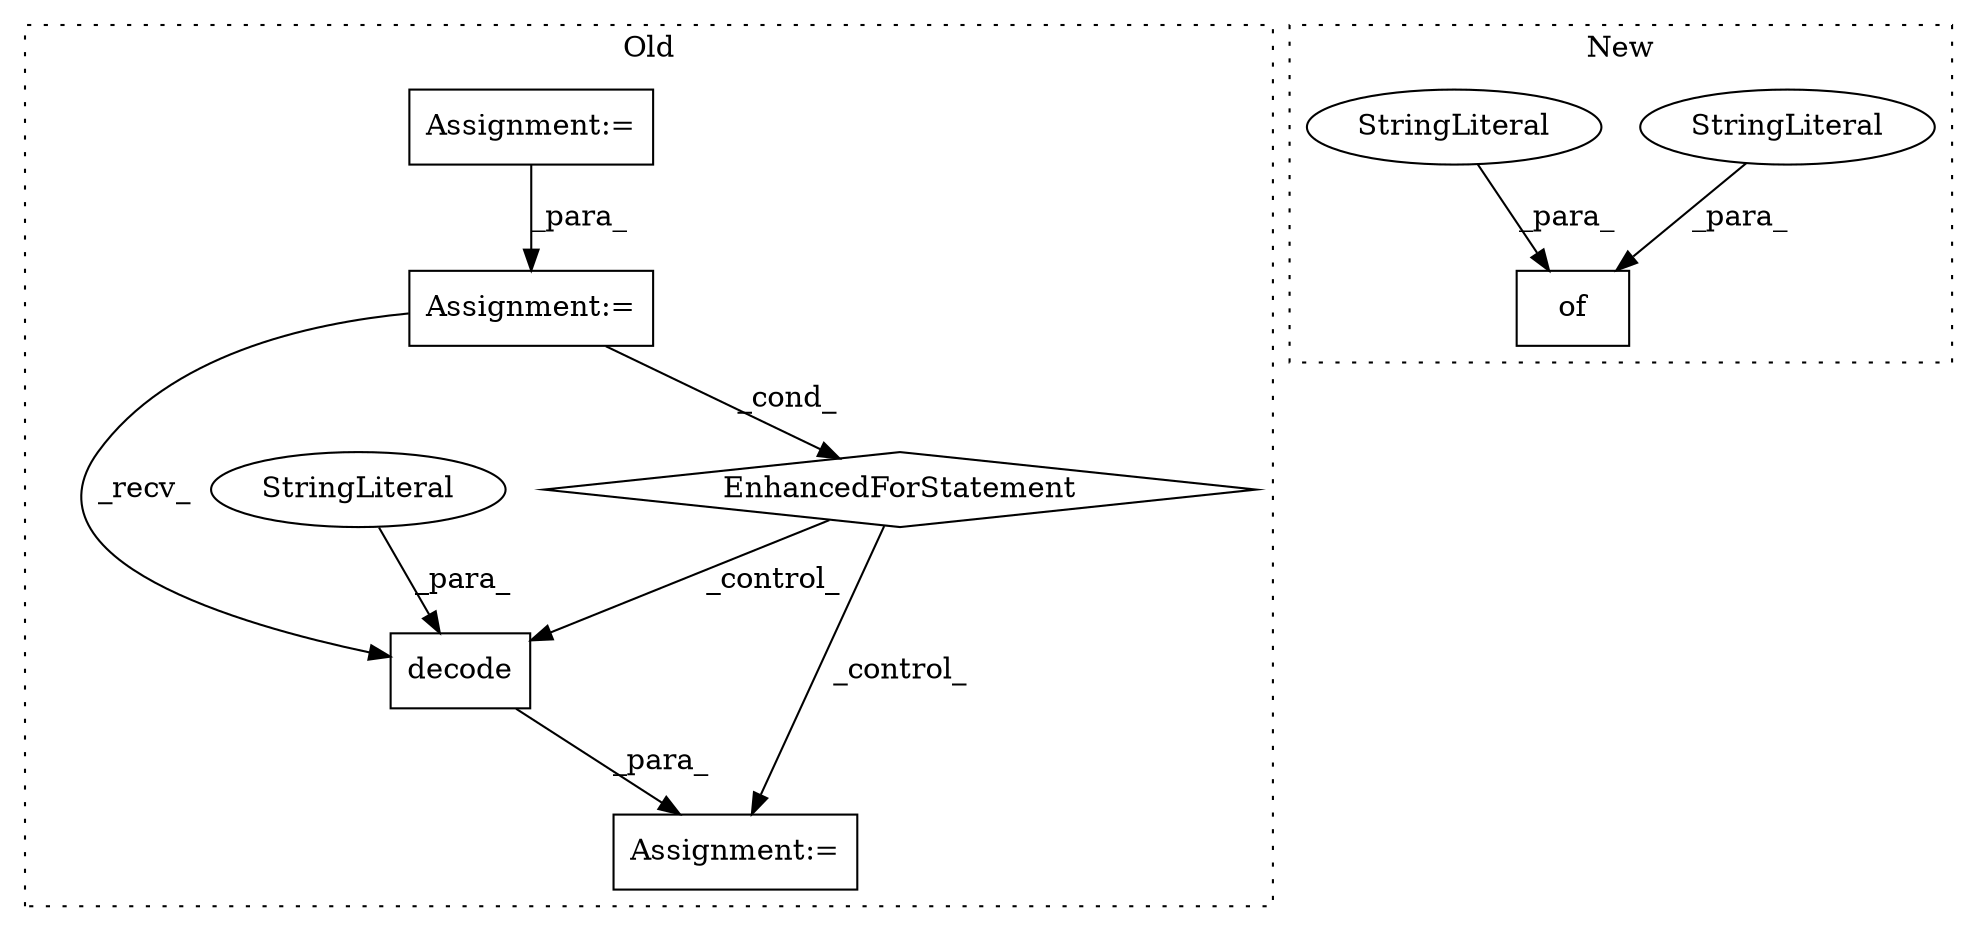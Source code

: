 digraph G {
subgraph cluster0 {
1 [label="decode" a="32" s="1585,1599" l="7,1" shape="box"];
3 [label="StringLiteral" a="45" s="1592" l="7" shape="ellipse"];
4 [label="Assignment:=" a="7" s="1579" l="1" shape="box"];
7 [label="Assignment:=" a="7" s="1354" l="1" shape="box"];
8 [label="EnhancedForStatement" a="70" s="1464,1555" l="53,2" shape="diamond"];
9 [label="Assignment:=" a="7" s="1464,1555" l="53,2" shape="box"];
label = "Old";
style="dotted";
}
subgraph cluster1 {
2 [label="of" a="32" s="1458,1569" l="3,1" shape="box"];
5 [label="StringLiteral" a="45" s="1461" l="23" shape="ellipse"];
6 [label="StringLiteral" a="45" s="1510" l="5" shape="ellipse"];
label = "New";
style="dotted";
}
1 -> 4 [label="_para_"];
3 -> 1 [label="_para_"];
5 -> 2 [label="_para_"];
6 -> 2 [label="_para_"];
7 -> 9 [label="_para_"];
8 -> 1 [label="_control_"];
8 -> 4 [label="_control_"];
9 -> 8 [label="_cond_"];
9 -> 1 [label="_recv_"];
}